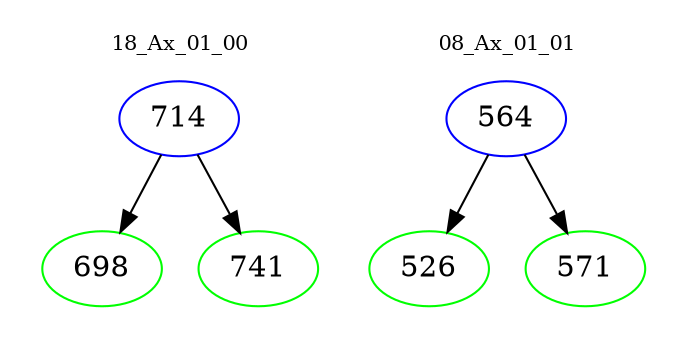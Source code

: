 digraph{
subgraph cluster_0 {
color = white
label = "18_Ax_01_00";
fontsize=10;
T0_714 [label="714", color="blue"]
T0_714 -> T0_698 [color="black"]
T0_698 [label="698", color="green"]
T0_714 -> T0_741 [color="black"]
T0_741 [label="741", color="green"]
}
subgraph cluster_1 {
color = white
label = "08_Ax_01_01";
fontsize=10;
T1_564 [label="564", color="blue"]
T1_564 -> T1_526 [color="black"]
T1_526 [label="526", color="green"]
T1_564 -> T1_571 [color="black"]
T1_571 [label="571", color="green"]
}
}
